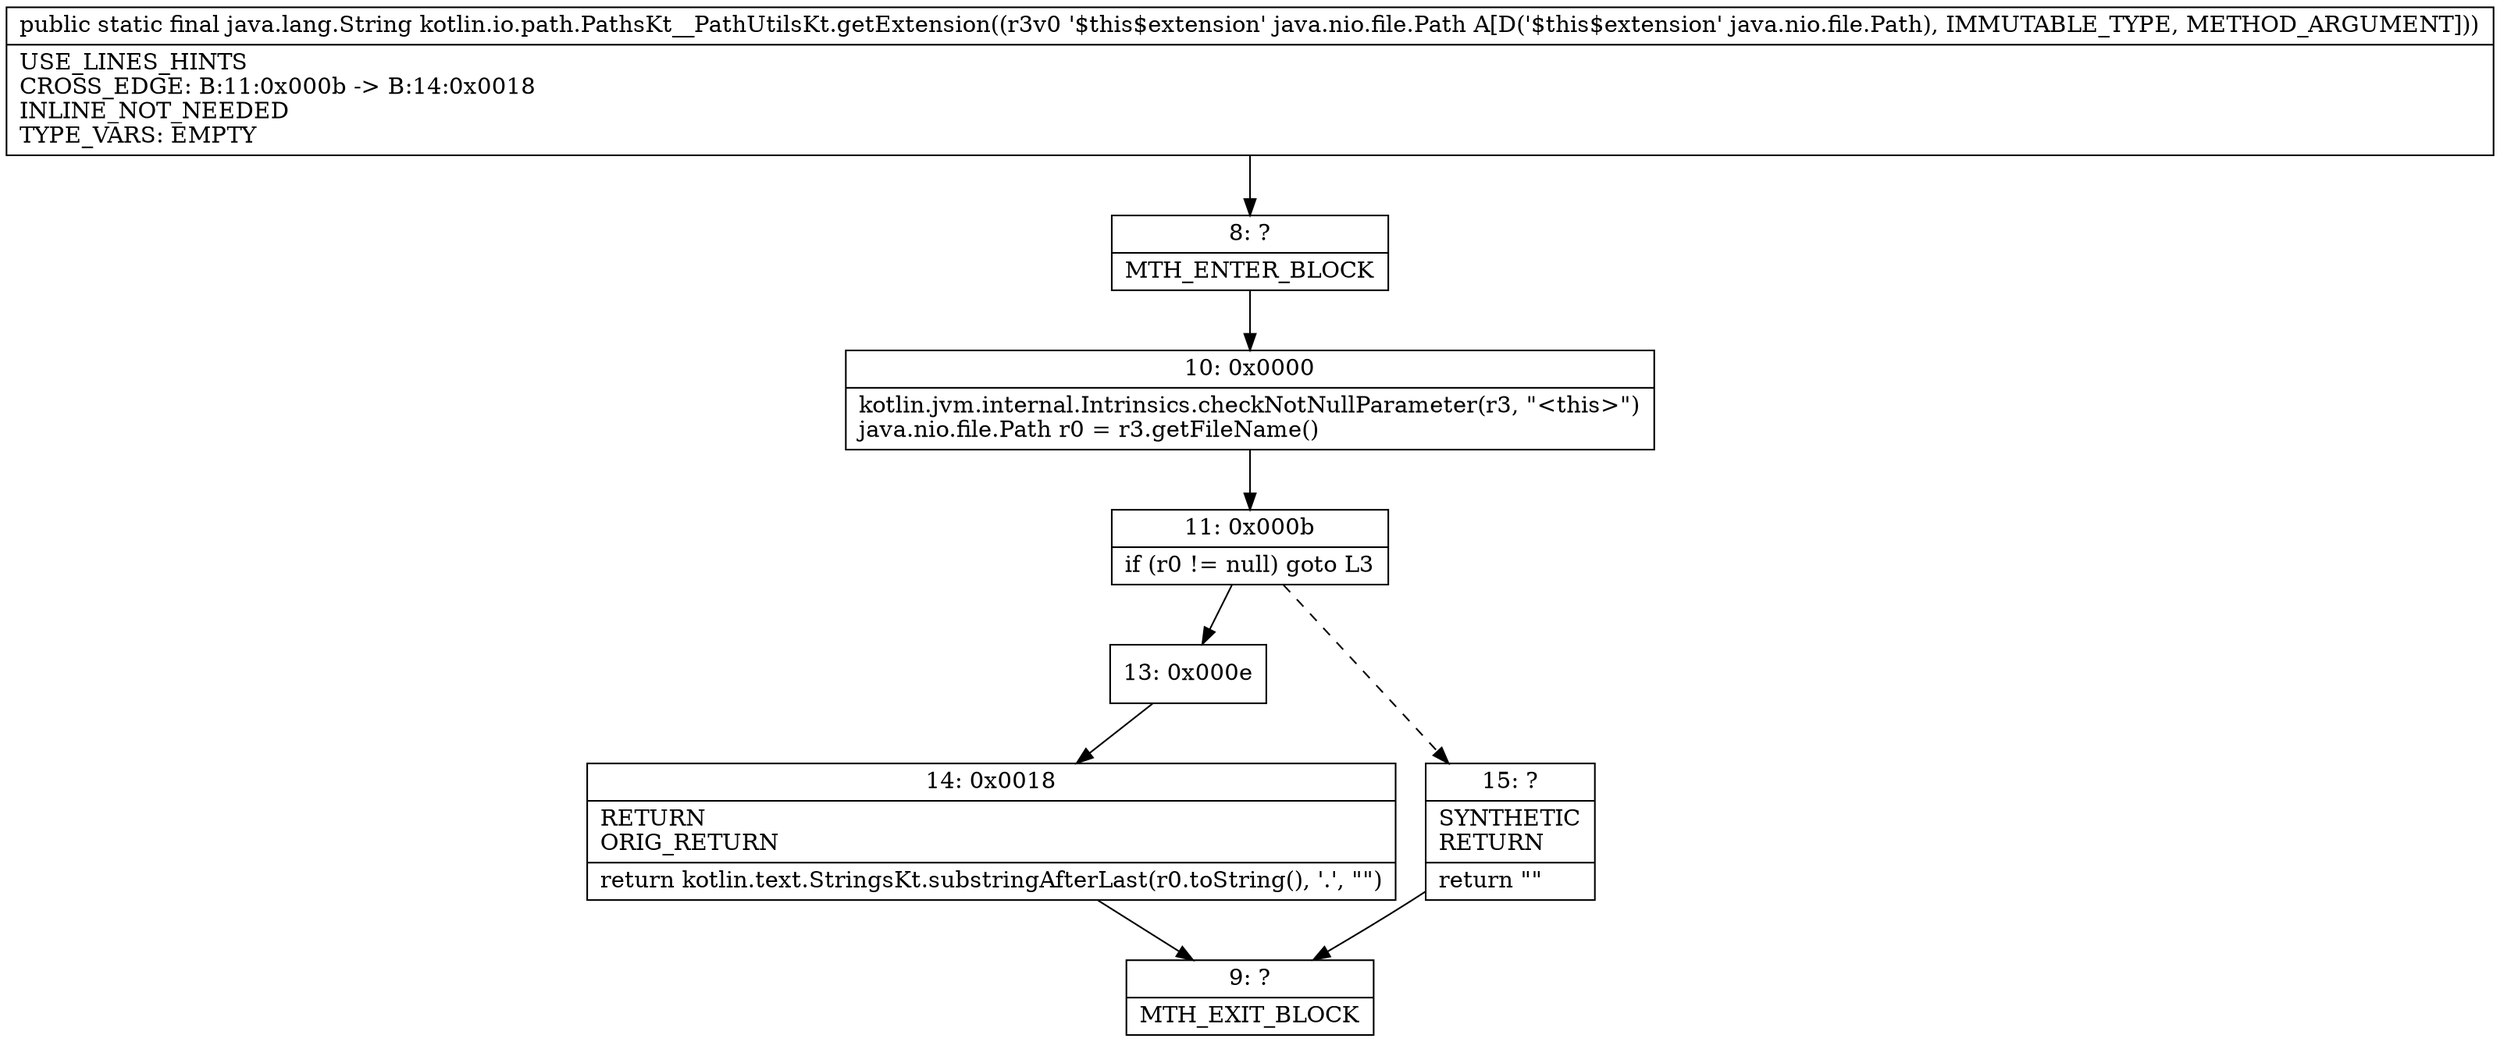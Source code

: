digraph "CFG forkotlin.io.path.PathsKt__PathUtilsKt.getExtension(Ljava\/nio\/file\/Path;)Ljava\/lang\/String;" {
Node_8 [shape=record,label="{8\:\ ?|MTH_ENTER_BLOCK\l}"];
Node_10 [shape=record,label="{10\:\ 0x0000|kotlin.jvm.internal.Intrinsics.checkNotNullParameter(r3, \"\<this\>\")\ljava.nio.file.Path r0 = r3.getFileName()\l}"];
Node_11 [shape=record,label="{11\:\ 0x000b|if (r0 != null) goto L3\l}"];
Node_13 [shape=record,label="{13\:\ 0x000e}"];
Node_14 [shape=record,label="{14\:\ 0x0018|RETURN\lORIG_RETURN\l|return kotlin.text.StringsKt.substringAfterLast(r0.toString(), '.', \"\")\l}"];
Node_9 [shape=record,label="{9\:\ ?|MTH_EXIT_BLOCK\l}"];
Node_15 [shape=record,label="{15\:\ ?|SYNTHETIC\lRETURN\l|return \"\"\l}"];
MethodNode[shape=record,label="{public static final java.lang.String kotlin.io.path.PathsKt__PathUtilsKt.getExtension((r3v0 '$this$extension' java.nio.file.Path A[D('$this$extension' java.nio.file.Path), IMMUTABLE_TYPE, METHOD_ARGUMENT]))  | USE_LINES_HINTS\lCROSS_EDGE: B:11:0x000b \-\> B:14:0x0018\lINLINE_NOT_NEEDED\lTYPE_VARS: EMPTY\l}"];
MethodNode -> Node_8;Node_8 -> Node_10;
Node_10 -> Node_11;
Node_11 -> Node_13;
Node_11 -> Node_15[style=dashed];
Node_13 -> Node_14;
Node_14 -> Node_9;
Node_15 -> Node_9;
}


